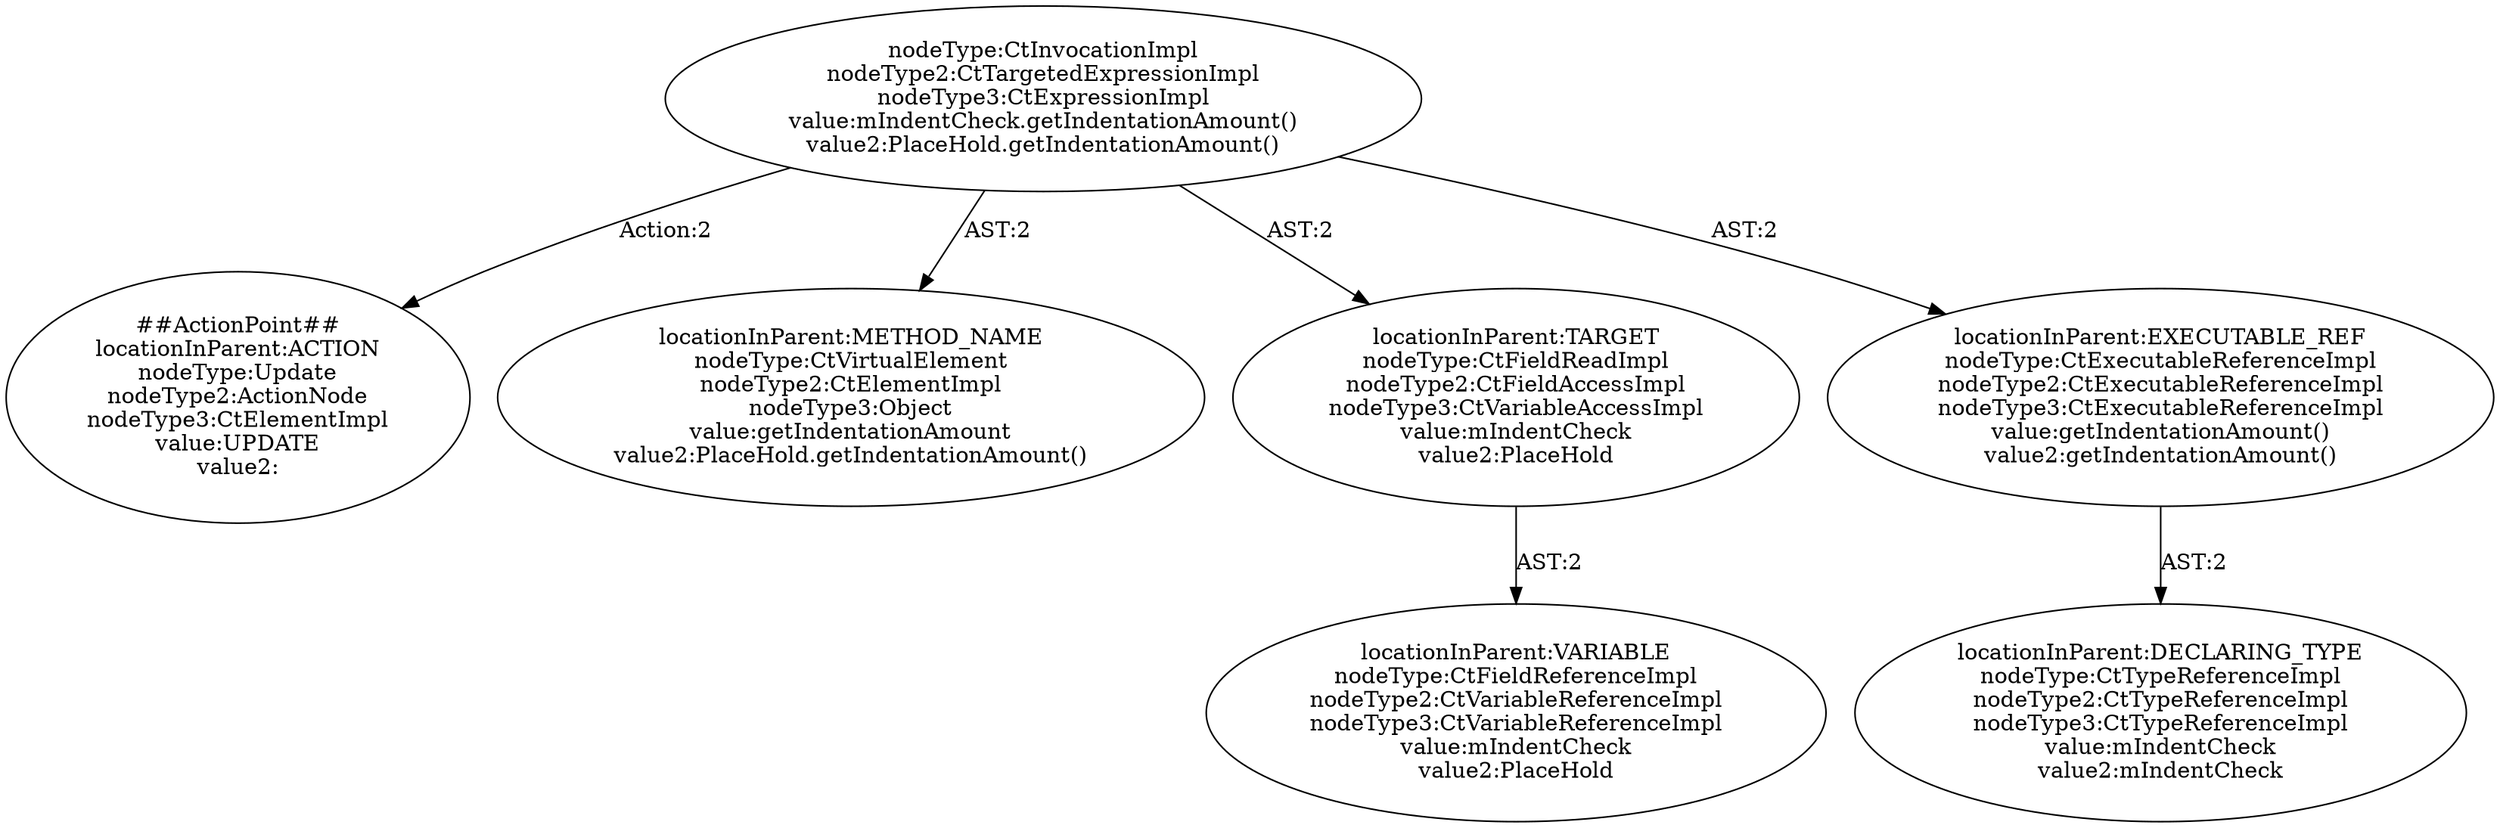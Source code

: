 digraph "Pattern" {
0 [label="##ActionPoint##
locationInParent:ACTION
nodeType:Update
nodeType2:ActionNode
nodeType3:CtElementImpl
value:UPDATE
value2:" shape=ellipse]
1 [label="nodeType:CtInvocationImpl
nodeType2:CtTargetedExpressionImpl
nodeType3:CtExpressionImpl
value:mIndentCheck.getIndentationAmount()
value2:PlaceHold.getIndentationAmount()" shape=ellipse]
2 [label="locationInParent:METHOD_NAME
nodeType:CtVirtualElement
nodeType2:CtElementImpl
nodeType3:Object
value:getIndentationAmount
value2:PlaceHold.getIndentationAmount()" shape=ellipse]
3 [label="locationInParent:TARGET
nodeType:CtFieldReadImpl
nodeType2:CtFieldAccessImpl
nodeType3:CtVariableAccessImpl
value:mIndentCheck
value2:PlaceHold" shape=ellipse]
4 [label="locationInParent:VARIABLE
nodeType:CtFieldReferenceImpl
nodeType2:CtVariableReferenceImpl
nodeType3:CtVariableReferenceImpl
value:mIndentCheck
value2:PlaceHold" shape=ellipse]
5 [label="locationInParent:EXECUTABLE_REF
nodeType:CtExecutableReferenceImpl
nodeType2:CtExecutableReferenceImpl
nodeType3:CtExecutableReferenceImpl
value:getIndentationAmount()
value2:getIndentationAmount()" shape=ellipse]
6 [label="locationInParent:DECLARING_TYPE
nodeType:CtTypeReferenceImpl
nodeType2:CtTypeReferenceImpl
nodeType3:CtTypeReferenceImpl
value:mIndentCheck
value2:mIndentCheck" shape=ellipse]
1 -> 0 [label="Action:2"];
1 -> 2 [label="AST:2"];
1 -> 3 [label="AST:2"];
1 -> 5 [label="AST:2"];
3 -> 4 [label="AST:2"];
5 -> 6 [label="AST:2"];
}